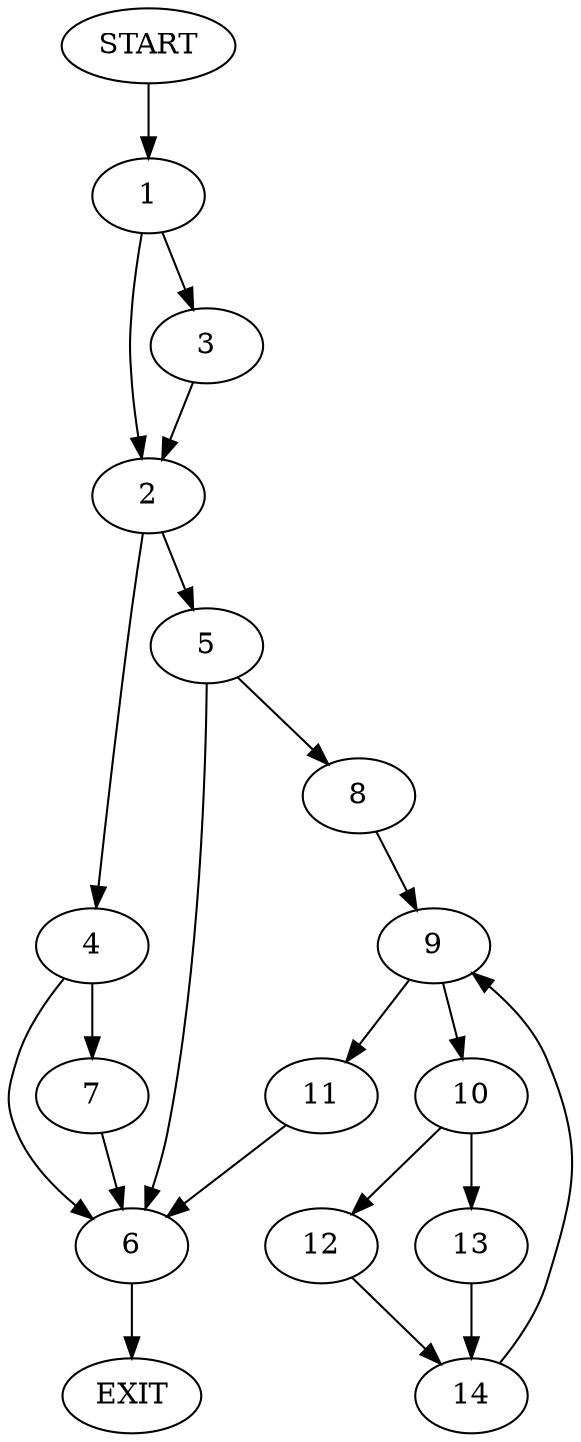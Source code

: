 digraph {
0 [label="START"]
15 [label="EXIT"]
0 -> 1
1 -> 2
1 -> 3
2 -> 4
2 -> 5
3 -> 2
4 -> 6
4 -> 7
5 -> 6
5 -> 8
7 -> 6
6 -> 15
8 -> 9
9 -> 10
9 -> 11
11 -> 6
10 -> 12
10 -> 13
13 -> 14
12 -> 14
14 -> 9
}
